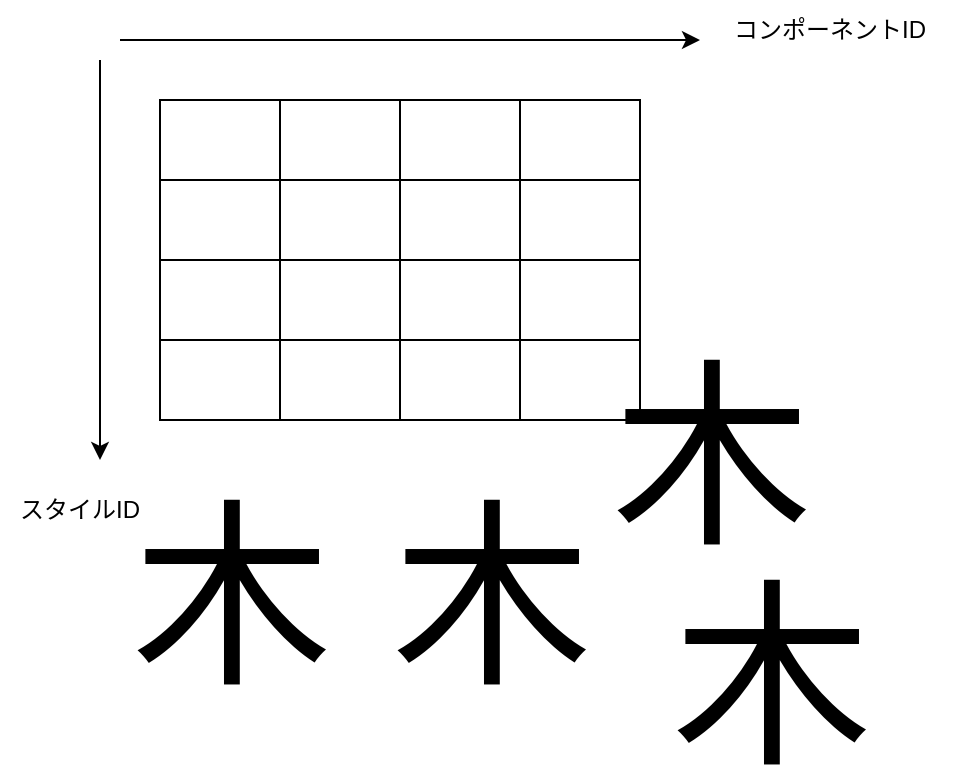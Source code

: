 <mxfile version="15.5.4" type="github">
  <diagram id="OjK8r2xayaSwBUzU3Jj6" name="Page-1">
    <mxGraphModel dx="532" dy="428" grid="1" gridSize="10" guides="1" tooltips="1" connect="1" arrows="1" fold="1" page="1" pageScale="1" pageWidth="827" pageHeight="1169" math="0" shadow="0">
      <root>
        <mxCell id="0" />
        <mxCell id="1" parent="0" />
        <mxCell id="jmamQArgGEQ1hFl3yV5m-1" value="" style="shape=table;html=1;whiteSpace=wrap;startSize=0;container=1;collapsible=0;childLayout=tableLayout;" parent="1" vertex="1">
          <mxGeometry x="140" y="90" width="240" height="160" as="geometry" />
        </mxCell>
        <mxCell id="jmamQArgGEQ1hFl3yV5m-2" value="" style="shape=partialRectangle;html=1;whiteSpace=wrap;collapsible=0;dropTarget=0;pointerEvents=0;fillColor=none;top=0;left=0;bottom=0;right=0;points=[[0,0.5],[1,0.5]];portConstraint=eastwest;" parent="jmamQArgGEQ1hFl3yV5m-1" vertex="1">
          <mxGeometry width="240" height="40" as="geometry" />
        </mxCell>
        <mxCell id="jmamQArgGEQ1hFl3yV5m-3" value="" style="shape=partialRectangle;html=1;whiteSpace=wrap;connectable=0;fillColor=none;top=0;left=0;bottom=0;right=0;overflow=hidden;pointerEvents=1;" parent="jmamQArgGEQ1hFl3yV5m-2" vertex="1">
          <mxGeometry width="60" height="40" as="geometry">
            <mxRectangle width="60" height="40" as="alternateBounds" />
          </mxGeometry>
        </mxCell>
        <mxCell id="jmamQArgGEQ1hFl3yV5m-4" value="" style="shape=partialRectangle;html=1;whiteSpace=wrap;connectable=0;fillColor=none;top=0;left=0;bottom=0;right=0;overflow=hidden;pointerEvents=1;" parent="jmamQArgGEQ1hFl3yV5m-2" vertex="1">
          <mxGeometry x="60" width="60" height="40" as="geometry">
            <mxRectangle width="60" height="40" as="alternateBounds" />
          </mxGeometry>
        </mxCell>
        <mxCell id="jmamQArgGEQ1hFl3yV5m-5" value="" style="shape=partialRectangle;html=1;whiteSpace=wrap;connectable=0;fillColor=none;top=0;left=0;bottom=0;right=0;overflow=hidden;pointerEvents=1;" parent="jmamQArgGEQ1hFl3yV5m-2" vertex="1">
          <mxGeometry x="120" width="60" height="40" as="geometry">
            <mxRectangle width="60" height="40" as="alternateBounds" />
          </mxGeometry>
        </mxCell>
        <mxCell id="jmamQArgGEQ1hFl3yV5m-14" style="shape=partialRectangle;html=1;whiteSpace=wrap;connectable=0;fillColor=none;top=0;left=0;bottom=0;right=0;overflow=hidden;pointerEvents=1;" parent="jmamQArgGEQ1hFl3yV5m-2" vertex="1">
          <mxGeometry x="180" width="60" height="40" as="geometry">
            <mxRectangle width="60" height="40" as="alternateBounds" />
          </mxGeometry>
        </mxCell>
        <mxCell id="jmamQArgGEQ1hFl3yV5m-6" value="" style="shape=partialRectangle;html=1;whiteSpace=wrap;collapsible=0;dropTarget=0;pointerEvents=0;fillColor=none;top=0;left=0;bottom=0;right=0;points=[[0,0.5],[1,0.5]];portConstraint=eastwest;" parent="jmamQArgGEQ1hFl3yV5m-1" vertex="1">
          <mxGeometry y="40" width="240" height="40" as="geometry" />
        </mxCell>
        <mxCell id="jmamQArgGEQ1hFl3yV5m-7" value="" style="shape=partialRectangle;html=1;whiteSpace=wrap;connectable=0;fillColor=none;top=0;left=0;bottom=0;right=0;overflow=hidden;pointerEvents=1;" parent="jmamQArgGEQ1hFl3yV5m-6" vertex="1">
          <mxGeometry width="60" height="40" as="geometry">
            <mxRectangle width="60" height="40" as="alternateBounds" />
          </mxGeometry>
        </mxCell>
        <mxCell id="jmamQArgGEQ1hFl3yV5m-8" value="" style="shape=partialRectangle;html=1;whiteSpace=wrap;connectable=0;fillColor=none;top=0;left=0;bottom=0;right=0;overflow=hidden;pointerEvents=1;" parent="jmamQArgGEQ1hFl3yV5m-6" vertex="1">
          <mxGeometry x="60" width="60" height="40" as="geometry">
            <mxRectangle width="60" height="40" as="alternateBounds" />
          </mxGeometry>
        </mxCell>
        <mxCell id="jmamQArgGEQ1hFl3yV5m-9" value="" style="shape=partialRectangle;html=1;whiteSpace=wrap;connectable=0;fillColor=none;top=0;left=0;bottom=0;right=0;overflow=hidden;pointerEvents=1;" parent="jmamQArgGEQ1hFl3yV5m-6" vertex="1">
          <mxGeometry x="120" width="60" height="40" as="geometry">
            <mxRectangle width="60" height="40" as="alternateBounds" />
          </mxGeometry>
        </mxCell>
        <mxCell id="jmamQArgGEQ1hFl3yV5m-15" style="shape=partialRectangle;html=1;whiteSpace=wrap;connectable=0;fillColor=none;top=0;left=0;bottom=0;right=0;overflow=hidden;pointerEvents=1;" parent="jmamQArgGEQ1hFl3yV5m-6" vertex="1">
          <mxGeometry x="180" width="60" height="40" as="geometry">
            <mxRectangle width="60" height="40" as="alternateBounds" />
          </mxGeometry>
        </mxCell>
        <mxCell id="jmamQArgGEQ1hFl3yV5m-10" value="" style="shape=partialRectangle;html=1;whiteSpace=wrap;collapsible=0;dropTarget=0;pointerEvents=0;fillColor=none;top=0;left=0;bottom=0;right=0;points=[[0,0.5],[1,0.5]];portConstraint=eastwest;" parent="jmamQArgGEQ1hFl3yV5m-1" vertex="1">
          <mxGeometry y="80" width="240" height="40" as="geometry" />
        </mxCell>
        <mxCell id="jmamQArgGEQ1hFl3yV5m-11" value="" style="shape=partialRectangle;html=1;whiteSpace=wrap;connectable=0;fillColor=none;top=0;left=0;bottom=0;right=0;overflow=hidden;pointerEvents=1;" parent="jmamQArgGEQ1hFl3yV5m-10" vertex="1">
          <mxGeometry width="60" height="40" as="geometry">
            <mxRectangle width="60" height="40" as="alternateBounds" />
          </mxGeometry>
        </mxCell>
        <mxCell id="jmamQArgGEQ1hFl3yV5m-12" value="" style="shape=partialRectangle;html=1;whiteSpace=wrap;connectable=0;fillColor=none;top=0;left=0;bottom=0;right=0;overflow=hidden;pointerEvents=1;" parent="jmamQArgGEQ1hFl3yV5m-10" vertex="1">
          <mxGeometry x="60" width="60" height="40" as="geometry">
            <mxRectangle width="60" height="40" as="alternateBounds" />
          </mxGeometry>
        </mxCell>
        <mxCell id="jmamQArgGEQ1hFl3yV5m-13" value="" style="shape=partialRectangle;html=1;whiteSpace=wrap;connectable=0;fillColor=none;top=0;left=0;bottom=0;right=0;overflow=hidden;pointerEvents=1;" parent="jmamQArgGEQ1hFl3yV5m-10" vertex="1">
          <mxGeometry x="120" width="60" height="40" as="geometry">
            <mxRectangle width="60" height="40" as="alternateBounds" />
          </mxGeometry>
        </mxCell>
        <mxCell id="jmamQArgGEQ1hFl3yV5m-16" style="shape=partialRectangle;html=1;whiteSpace=wrap;connectable=0;fillColor=none;top=0;left=0;bottom=0;right=0;overflow=hidden;pointerEvents=1;" parent="jmamQArgGEQ1hFl3yV5m-10" vertex="1">
          <mxGeometry x="180" width="60" height="40" as="geometry">
            <mxRectangle width="60" height="40" as="alternateBounds" />
          </mxGeometry>
        </mxCell>
        <mxCell id="jmamQArgGEQ1hFl3yV5m-17" style="shape=partialRectangle;html=1;whiteSpace=wrap;collapsible=0;dropTarget=0;pointerEvents=0;fillColor=none;top=0;left=0;bottom=0;right=0;points=[[0,0.5],[1,0.5]];portConstraint=eastwest;" parent="jmamQArgGEQ1hFl3yV5m-1" vertex="1">
          <mxGeometry y="120" width="240" height="40" as="geometry" />
        </mxCell>
        <mxCell id="jmamQArgGEQ1hFl3yV5m-18" style="shape=partialRectangle;html=1;whiteSpace=wrap;connectable=0;fillColor=none;top=0;left=0;bottom=0;right=0;overflow=hidden;pointerEvents=1;" parent="jmamQArgGEQ1hFl3yV5m-17" vertex="1">
          <mxGeometry width="60" height="40" as="geometry">
            <mxRectangle width="60" height="40" as="alternateBounds" />
          </mxGeometry>
        </mxCell>
        <mxCell id="jmamQArgGEQ1hFl3yV5m-19" style="shape=partialRectangle;html=1;whiteSpace=wrap;connectable=0;fillColor=none;top=0;left=0;bottom=0;right=0;overflow=hidden;pointerEvents=1;" parent="jmamQArgGEQ1hFl3yV5m-17" vertex="1">
          <mxGeometry x="60" width="60" height="40" as="geometry">
            <mxRectangle width="60" height="40" as="alternateBounds" />
          </mxGeometry>
        </mxCell>
        <mxCell id="jmamQArgGEQ1hFl3yV5m-20" style="shape=partialRectangle;html=1;whiteSpace=wrap;connectable=0;fillColor=none;top=0;left=0;bottom=0;right=0;overflow=hidden;pointerEvents=1;" parent="jmamQArgGEQ1hFl3yV5m-17" vertex="1">
          <mxGeometry x="120" width="60" height="40" as="geometry">
            <mxRectangle width="60" height="40" as="alternateBounds" />
          </mxGeometry>
        </mxCell>
        <mxCell id="jmamQArgGEQ1hFl3yV5m-21" style="shape=partialRectangle;html=1;whiteSpace=wrap;connectable=0;fillColor=none;top=0;left=0;bottom=0;right=0;overflow=hidden;pointerEvents=1;" parent="jmamQArgGEQ1hFl3yV5m-17" vertex="1">
          <mxGeometry x="180" width="60" height="40" as="geometry">
            <mxRectangle width="60" height="40" as="alternateBounds" />
          </mxGeometry>
        </mxCell>
        <mxCell id="jmamQArgGEQ1hFl3yV5m-22" value="" style="endArrow=classic;html=1;rounded=0;" parent="1" edge="1">
          <mxGeometry width="50" height="50" relative="1" as="geometry">
            <mxPoint x="120" y="60" as="sourcePoint" />
            <mxPoint x="410" y="60" as="targetPoint" />
          </mxGeometry>
        </mxCell>
        <mxCell id="jmamQArgGEQ1hFl3yV5m-23" value="" style="endArrow=classic;html=1;rounded=0;" parent="1" edge="1">
          <mxGeometry width="50" height="50" relative="1" as="geometry">
            <mxPoint x="110" y="70" as="sourcePoint" />
            <mxPoint x="110" y="270" as="targetPoint" />
          </mxGeometry>
        </mxCell>
        <mxCell id="jmamQArgGEQ1hFl3yV5m-24" value="スタイルID" style="text;html=1;strokeColor=none;fillColor=none;align=center;verticalAlign=middle;whiteSpace=wrap;rounded=0;" parent="1" vertex="1">
          <mxGeometry x="60" y="280" width="80" height="30" as="geometry" />
        </mxCell>
        <mxCell id="jmamQArgGEQ1hFl3yV5m-25" value="コンポーネントID" style="text;html=1;strokeColor=none;fillColor=none;align=center;verticalAlign=middle;whiteSpace=wrap;rounded=0;" parent="1" vertex="1">
          <mxGeometry x="420" y="40" width="110" height="30" as="geometry" />
        </mxCell>
        <mxCell id="jmamQArgGEQ1hFl3yV5m-26" value="木" style="text;strokeColor=none;fillColor=none;align=left;verticalAlign=middle;spacingLeft=4;spacingRight=4;overflow=hidden;points=[[0,0.5],[1,0.5]];portConstraint=eastwest;rotatable=0;fontSize=100;fontFamily=源ノ明朝 JP;;fontSource=https%3A%2F%2Ffonts.googleapis.com%2Fcss%3Ffamily%3D%25E6%25BA%2590%25E3%2583%258E%25E6%2598%258E%25E6%259C%259D%2BJP;" parent="1" vertex="1">
          <mxGeometry x="120" y="260" width="150" height="130" as="geometry" />
        </mxCell>
        <mxCell id="jmamQArgGEQ1hFl3yV5m-27" value="木" style="text;strokeColor=none;fillColor=none;align=left;verticalAlign=middle;spacingLeft=4;spacingRight=4;overflow=hidden;points=[[0,0.5],[1,0.5]];portConstraint=eastwest;rotatable=0;fontSize=100;fontFamily=ロックンロール One;;fontSource=https%3A%2F%2Ffonts.googleapis.com%2Fcss%3Ffamily%3D%25E3%2583%25AD%25E3%2583%2583%25E3%2582%25AF%25E3%2583%25B3%25E3%2583%25AD%25E3%2583%25BC%25E3%2583%25AB%2BOne;" parent="1" vertex="1">
          <mxGeometry x="250" y="260" width="150" height="130" as="geometry" />
        </mxCell>
        <mxCell id="jmamQArgGEQ1hFl3yV5m-28" value="木" style="text;strokeColor=none;fillColor=none;align=left;verticalAlign=middle;spacingLeft=4;spacingRight=4;overflow=hidden;points=[[0,0.5],[1,0.5]];portConstraint=eastwest;rotatable=0;fontSize=100;fontFamily=ドットゴシック16;;fontSource=https%3A%2F%2Ffonts.googleapis.com%2Fcss%3Ffamily%3D%25E3%2583%2589%25E3%2583%2583%25E3%2583%2588%25E3%2582%25B4%25E3%2582%25B7%25E3%2583%2583%25E3%2582%25AF16;" parent="1" vertex="1">
          <mxGeometry x="360" y="190" width="150" height="130" as="geometry" />
        </mxCell>
        <mxCell id="jmamQArgGEQ1hFl3yV5m-29" value="木" style="text;strokeColor=none;fillColor=none;align=left;verticalAlign=middle;spacingLeft=4;spacingRight=4;overflow=hidden;points=[[0,0.5],[1,0.5]];portConstraint=eastwest;rotatable=0;fontSize=100;fontFamily=Helvetica;;" parent="1" vertex="1">
          <mxGeometry x="390" y="300" width="150" height="130" as="geometry" />
        </mxCell>
      </root>
    </mxGraphModel>
  </diagram>
</mxfile>
